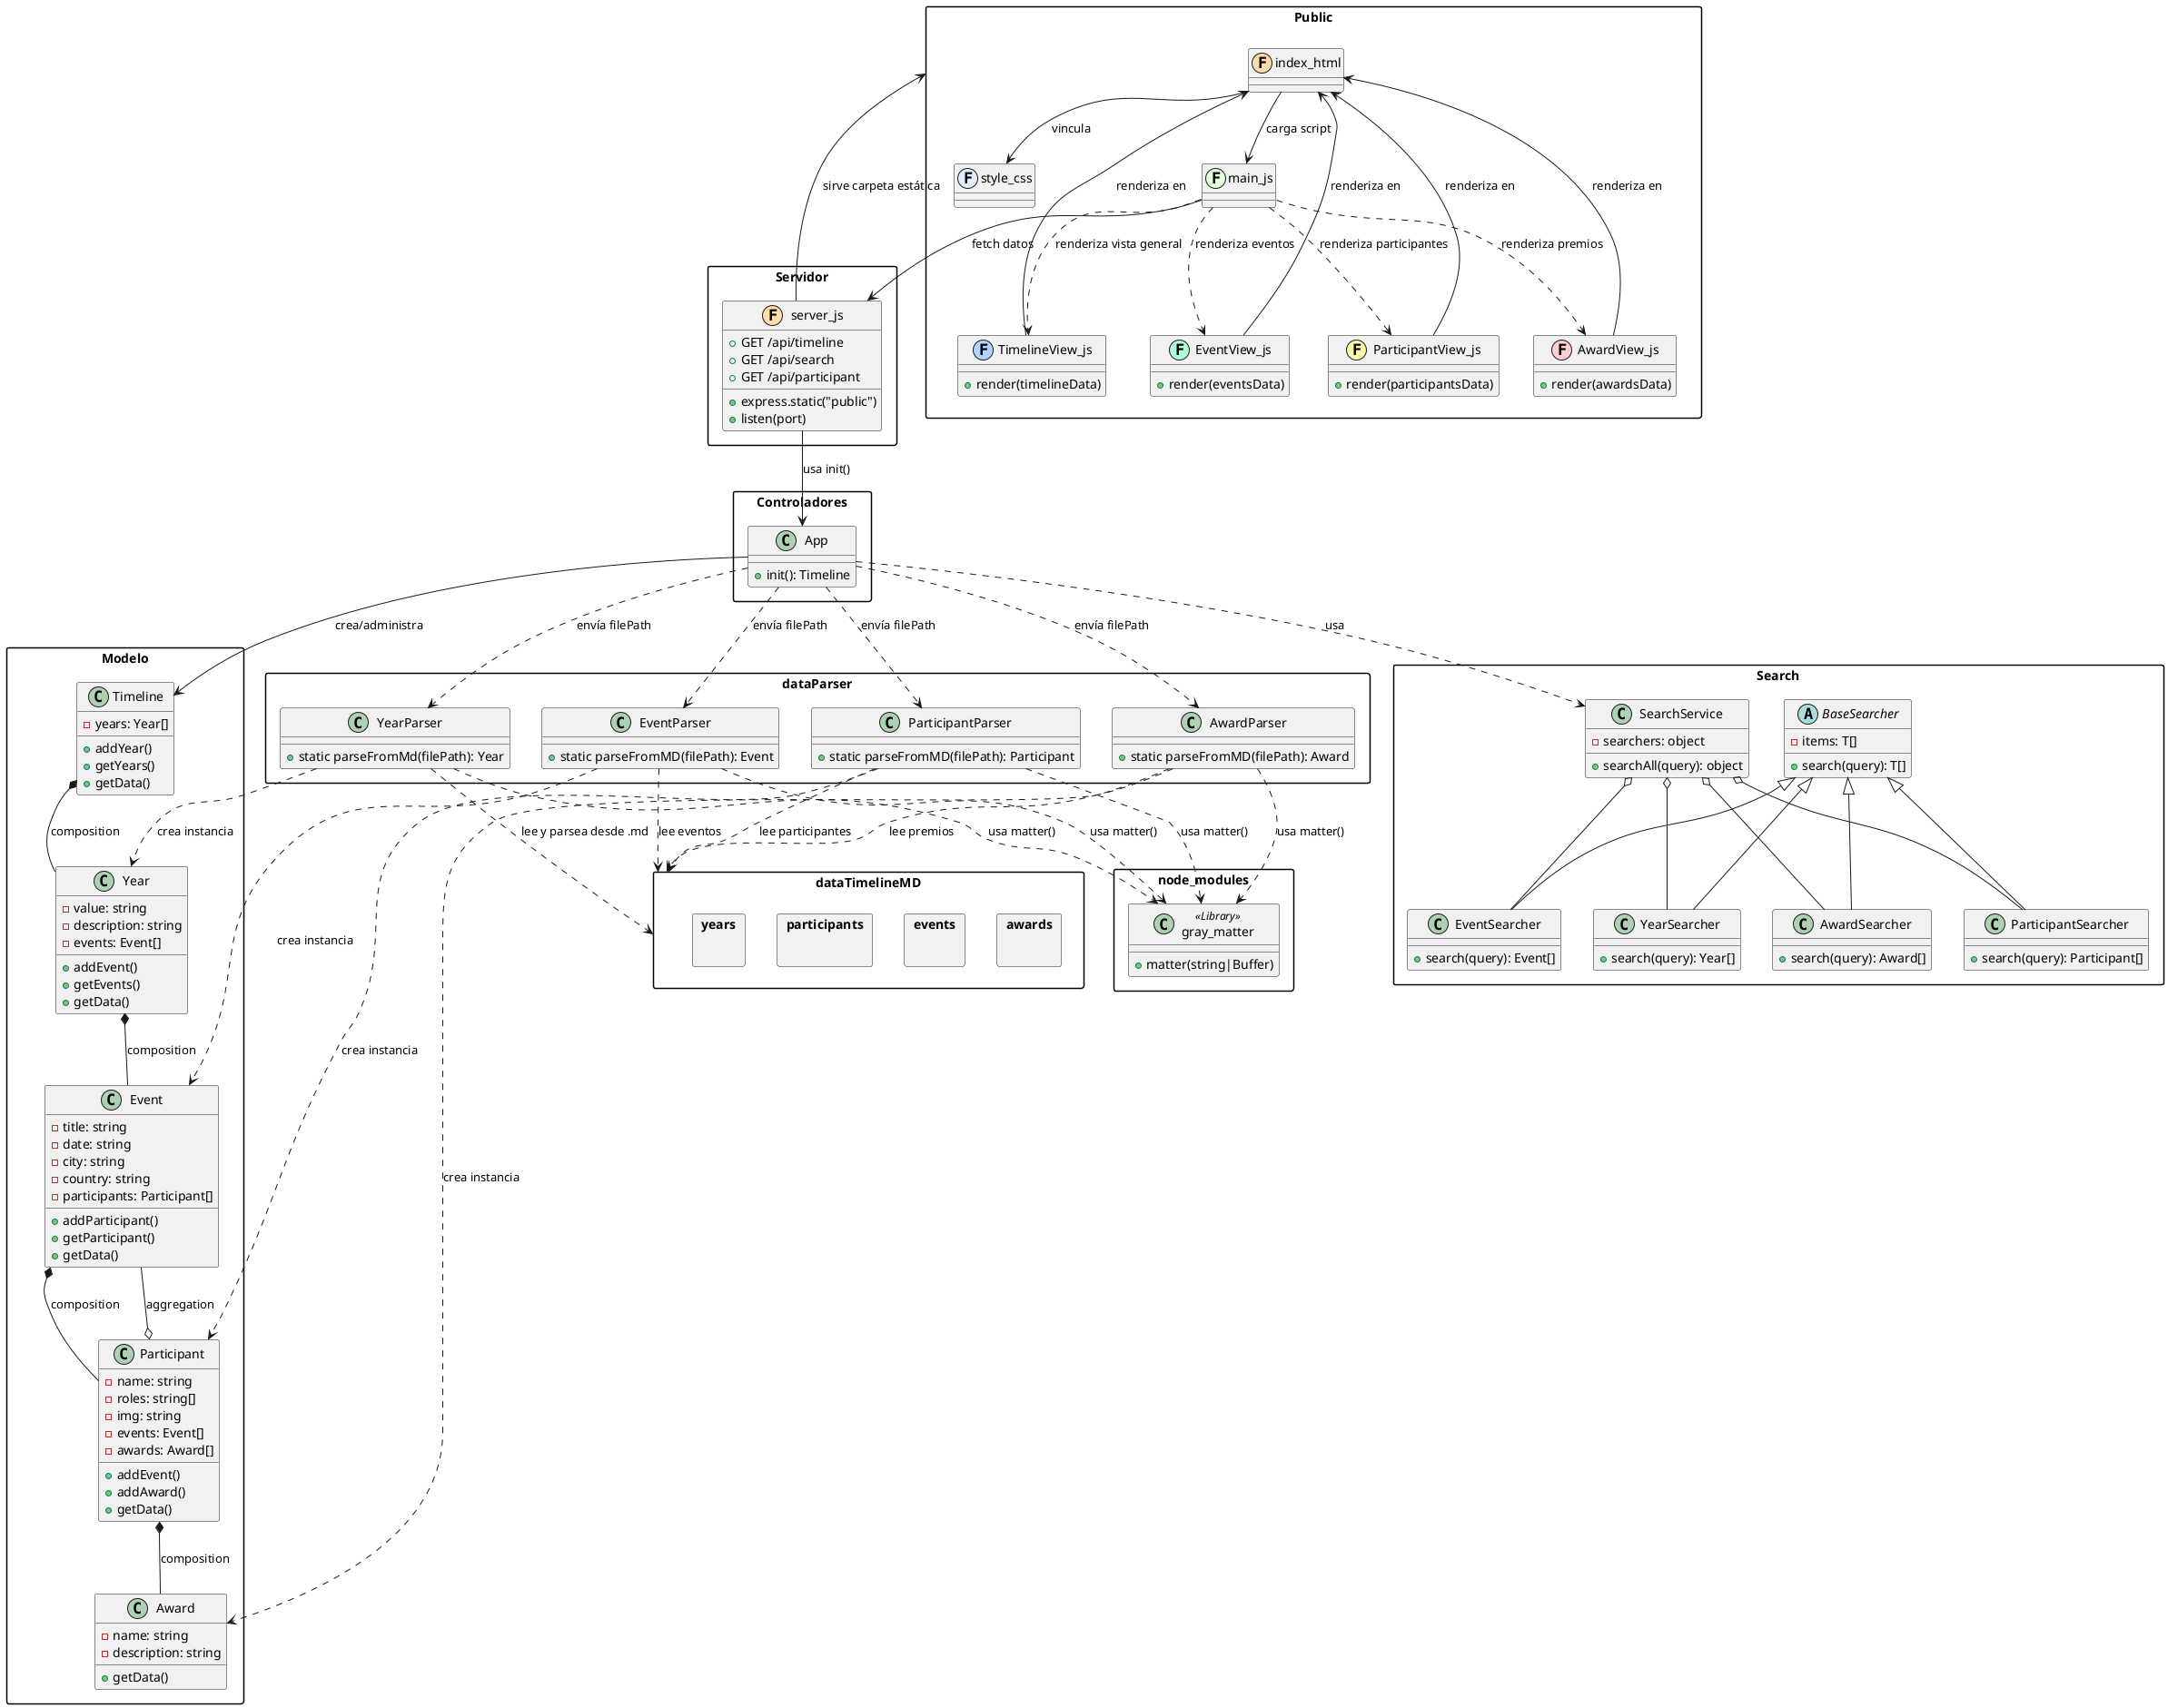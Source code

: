 @startuml timeline

skinparam packageStyle rectangle

' === MODELO ===
package "Modelo" {
    class Timeline {
        - years: Year[]
        + addYear()
        + getYears()
        + getData()
    }

    class Year {
        - value: string
        - description: string
        - events: Event[]
        + addEvent()
        + getEvents()
        + getData()
    }

    class Event {
        - title: string
        - date: string
        - city: string
        - country: string
        - participants: Participant[]
        + addParticipant()
        + getParticipant()
        + getData()
    }

    class Participant {
        - name: string
        - roles: string[]
        - img: string
        - events: Event[]
        - awards: Award[]
        + addEvent()
        + addAward()
        + getData()
    }

    class Award {
        - name: string
        - description: string
        + getData()
    }
}

' === DATA ===
package "dataTimelineMD" {
    package "awards" {}
    package "events" {}
    package "participants" {}
    package "years" {}
}

' === DATA Parser ===
package "dataParser" {
    class YearParser {
        + static parseFromMd(filePath): Year
    }
    class EventParser {
        + static parseFromMD(filePath): Event
    }
    class ParticipantParser {
        + static parseFromMD(filePath): Participant
    }
    class AwardParser {
        + static parseFromMD(filePath): Award
    }
}

' === LIBRERÍAS ===
package "node_modules" {
    class gray_matter <<Library>> {
        + matter(string|Buffer)
    }
}

' === CONTROLADORES ===
package "Controladores" {
    class App {
        + init(): Timeline
    }
}

' === SERVIDOR ===
package "Servidor" {
    class server_js << (F,#FFDDAA) >> {
        + GET /api/timeline
        + GET /api/search
        + GET /api/participant
        + express.static("public")
        + listen(port)
    }
}

' === SEARCH ===
package "Search" {
    abstract class BaseSearcher {
        - items: T[]
        + search(query): T[]
    }

    class YearSearcher {
        + search(query): Year[]
    }

    class EventSearcher {
        + search(query): Event[]
    }

    class ParticipantSearcher {
        + search(query): Participant[]
    }

    class AwardSearcher {
        + search(query): Award[]
    }

    class SearchService {
        - searchers: object
        + searchAll(query): object
    }

    SearchService o-- YearSearcher
    SearchService o-- EventSearcher
    SearchService o-- ParticipantSearcher
    SearchService o-- AwardSearcher

    BaseSearcher <|-- YearSearcher
    BaseSearcher <|-- EventSearcher
    BaseSearcher <|-- ParticipantSearcher
    BaseSearcher <|-- AwardSearcher
}

' === PUBLICO (Front-end) ===
package "Public" {
    class index_html << (F,#FFDBAA) >>
    class style_css  << (F,#E2EEFF) >>
    class main_js    << (F,#E2FFDB) >>
    class TimelineView_js << (F,#B0D6FF) >> {
        + render(timelineData)
    }
    class EventView_js << (F,#B0FFD6) >> {
        + render(eventsData)
    }
    class ParticipantView_js << (F,#FFF7AA) >> {
        + render(participantsData)
    }
    class AwardView_js << (F,#FFCFCF) >> {
        + render(awardsData)
    }
}

' === RELACIONES ENTRE CAPAS ===
Timeline *-- Year           : composition
Year *-- Event             : composition
Event *-- Participant      : composition
Participant *-- Award      : composition
Participant o-- Event      : aggregation

YearParser ..> Year        : crea instancia
EventParser ..> Event      : crea instancia
ParticipantParser ..> Participant : crea instancia
AwardParser ..> Award      : crea instancia

App --> Timeline           : crea/administra
App ..> YearParser         : envía filePath
App ..> EventParser        : envía filePath
App ..> ParticipantParser  : envía filePath
App ..> AwardParser        : envía filePath

server_js --> App          : usa init()
server_js --> Public       : sirve carpeta estática

index_html --> style_css   : "vincula"
index_html --> main_js     : "carga script"
main_js --> server_js      : "fetch datos"

main_js ..> TimelineView_js : "renderiza vista general"
main_js ..> EventView_js    : "renderiza eventos"
main_js ..> ParticipantView_js : "renderiza participantes"
main_js ..> AwardView_js    : "renderiza premios"

TimelineView_js --> index_html : "renderiza en"
EventView_js --> index_html    : "renderiza en"
ParticipantView_js --> index_html : "renderiza en"
AwardView_js --> index_html    : "renderiza en"

App ..> SearchService : usa

' Relación data <-> Parser
YearParser ..> dataTimelineMD : "lee y parsea desde .md"
EventParser ..> dataTimelineMD: "lee eventos"
ParticipantParser ..> dataTimelineMD: "lee participantes"
AwardParser ..> dataTimelineMD: "lee premios"

' Uso de gray-matter
YearParser ..> gray_matter : "usa matter()"
EventParser ..> gray_matter : "usa matter()"
ParticipantParser ..> gray_matter : "usa matter()"
AwardParser ..> gray_matter : "usa matter()"

@enduml



